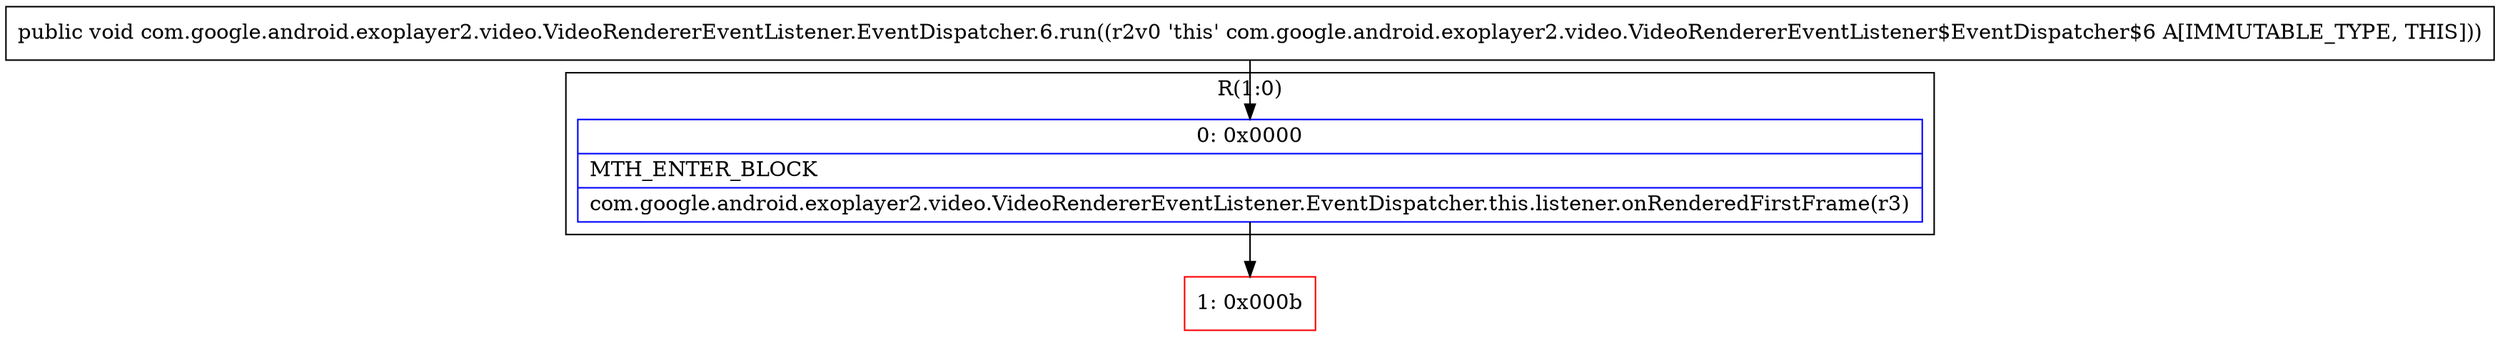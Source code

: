 digraph "CFG forcom.google.android.exoplayer2.video.VideoRendererEventListener.EventDispatcher.6.run()V" {
subgraph cluster_Region_1463752143 {
label = "R(1:0)";
node [shape=record,color=blue];
Node_0 [shape=record,label="{0\:\ 0x0000|MTH_ENTER_BLOCK\l|com.google.android.exoplayer2.video.VideoRendererEventListener.EventDispatcher.this.listener.onRenderedFirstFrame(r3)\l}"];
}
Node_1 [shape=record,color=red,label="{1\:\ 0x000b}"];
MethodNode[shape=record,label="{public void com.google.android.exoplayer2.video.VideoRendererEventListener.EventDispatcher.6.run((r2v0 'this' com.google.android.exoplayer2.video.VideoRendererEventListener$EventDispatcher$6 A[IMMUTABLE_TYPE, THIS])) }"];
MethodNode -> Node_0;
Node_0 -> Node_1;
}

